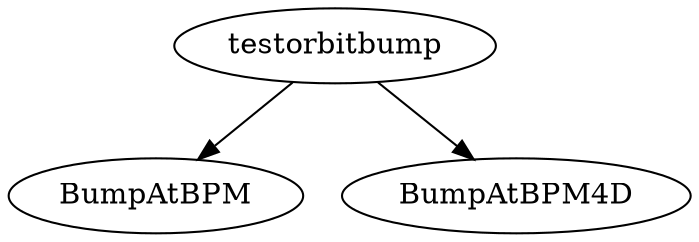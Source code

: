 /* Created by mdot for Matlab */
digraph m2html {
  testorbitbump -> BumpAtBPM;
  testorbitbump -> BumpAtBPM4D;

  BumpAtBPM [URL="BumpAtBPM.html"];
  BumpAtBPM4D [URL="BumpAtBPM4D.html"];
  testorbitbump [URL="testorbitbump.html"];
}